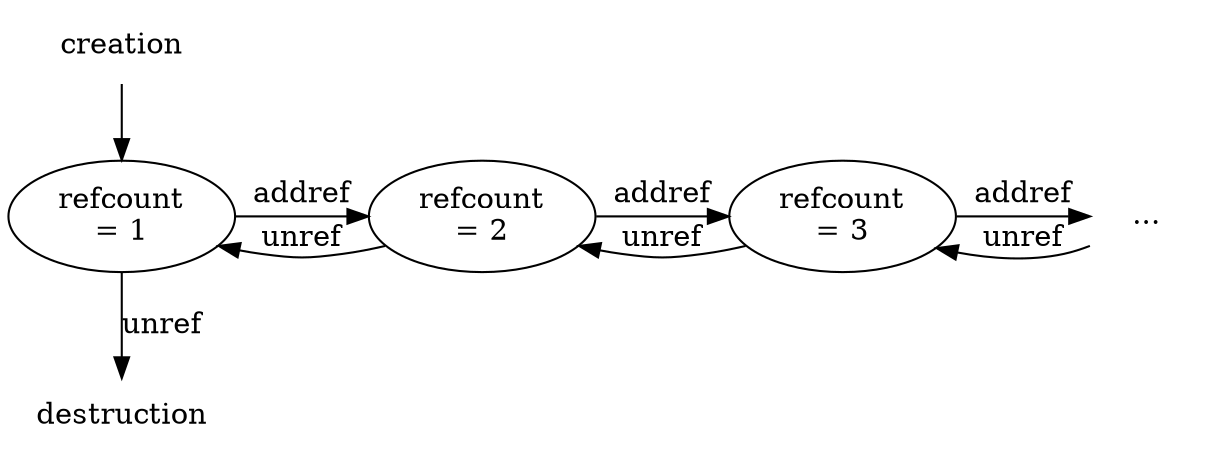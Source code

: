 strict digraph data_life_cycle {
	creation -> 1;
	1 -> destruction [label="unref"];
	subgraph refs {
		rank=same;
		1 -> 2 [label="addref"];
		2 -> 1 [label="unref"];
		2 -> 3 [label="addref"];
		3 -> 2 [label="unref"];
		3 -> inf [label="addref"];
		inf -> 3 [label="unref"];
		1 [label="refcount\n= 1"];
		2 [label="refcount\n= 2"];
		3 [label="refcount\n= 3"];
		inf [shape=plaintext,label="..."];
	}
	creation [shape=plaintext];
	destruction [shape=plaintext];
}

